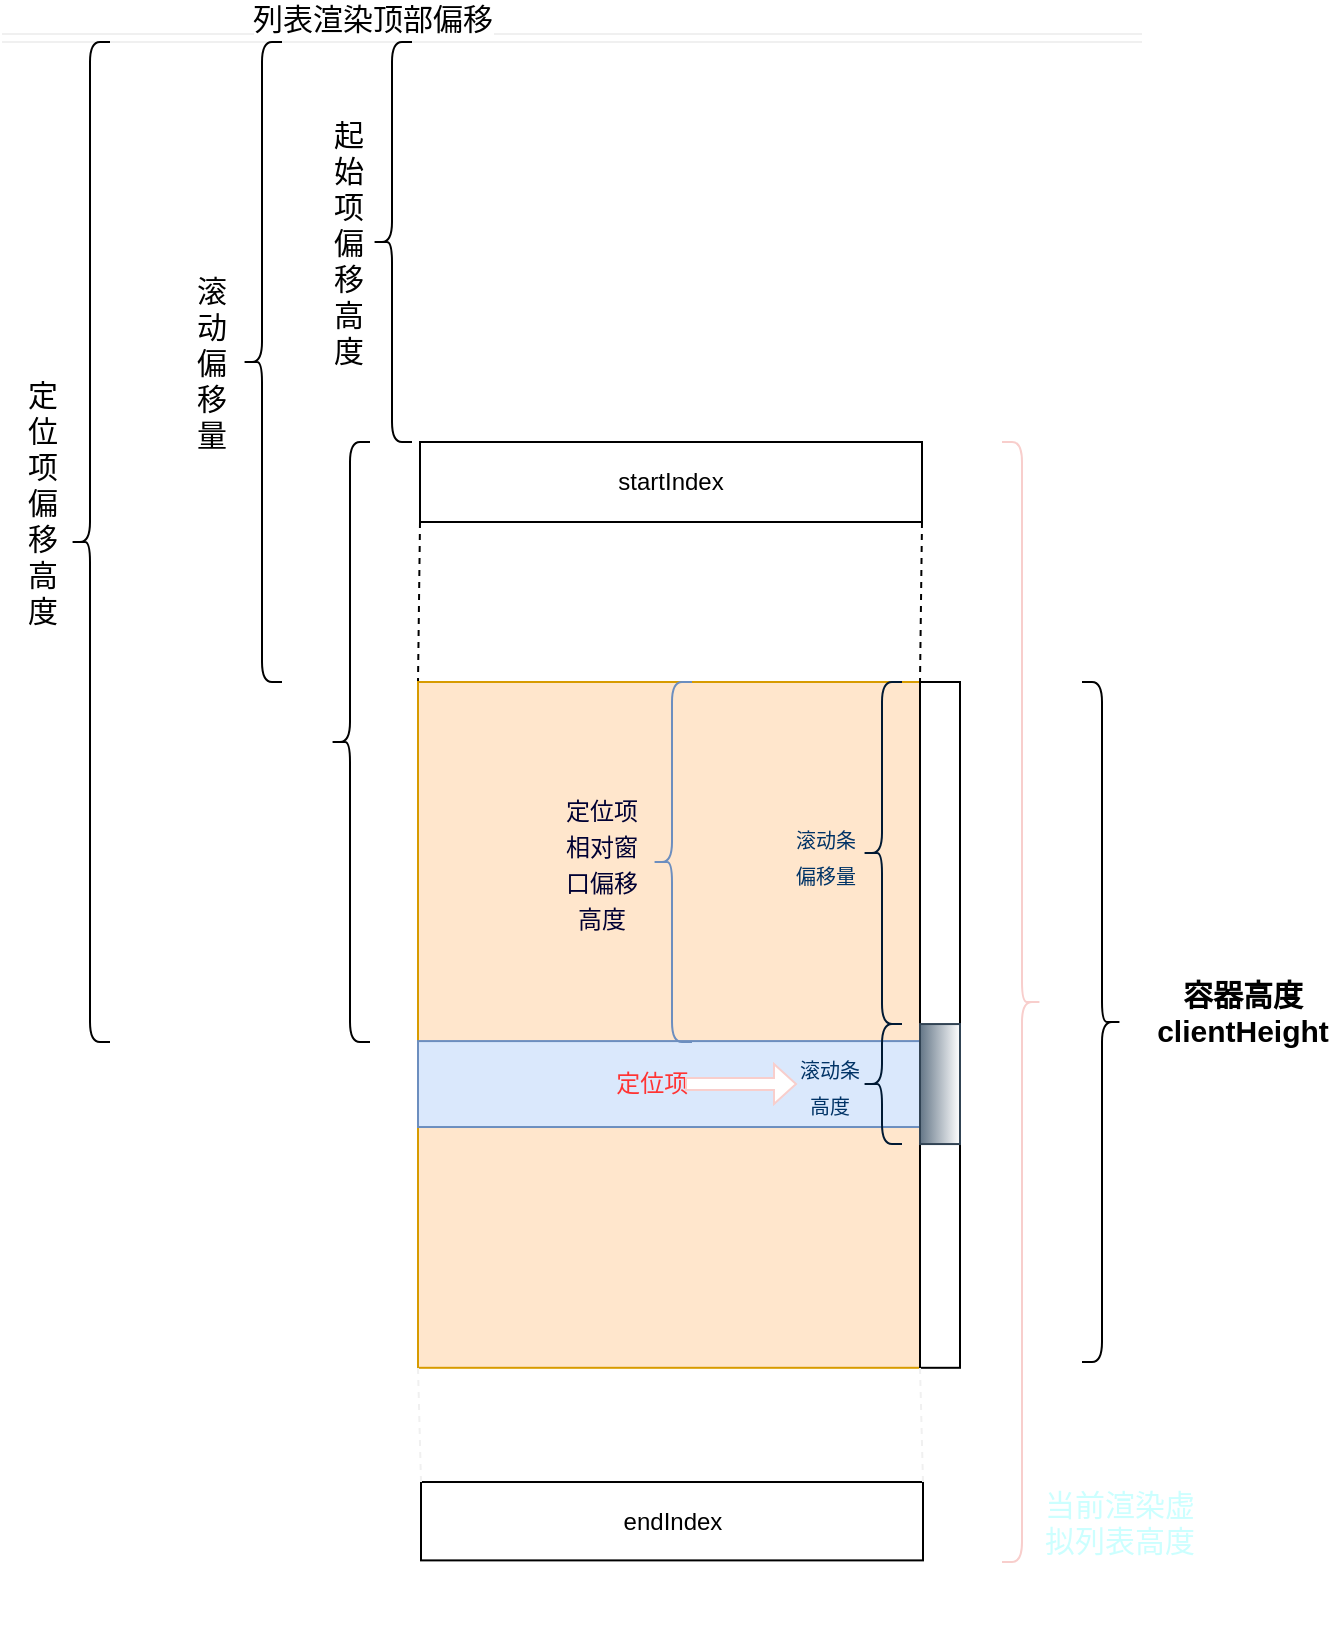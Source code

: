 <mxfile version="13.1.3">
    <diagram id="6hGFLwfOUW9BJ-s0fimq" name="Page-1">
        <mxGraphModel dx="1872" dy="2321" grid="1" gridSize="10" guides="1" tooltips="1" connect="1" arrows="1" fold="1" page="1" pageScale="1" pageWidth="827" pageHeight="1169" math="0" shadow="0">
            <root>
                <mxCell id="0"/>
                <mxCell id="1" parent="0"/>
                <mxCell id="12" value="" style="endArrow=none;dashed=1;html=1;entryX=0;entryY=0;entryDx=0;entryDy=0;exitX=0;exitY=1;exitDx=0;exitDy=0;" edge="1" parent="1" source="13" target="3">
                    <mxGeometry width="50" height="50" relative="1" as="geometry">
                        <mxPoint x="279" y="250" as="sourcePoint"/>
                        <mxPoint x="480" y="560" as="targetPoint"/>
                    </mxGeometry>
                </mxCell>
                <mxCell id="13" value="startIndex" style="rounded=0;whiteSpace=wrap;html=1;" vertex="1" parent="1">
                    <mxGeometry x="279" y="200" width="251" height="40" as="geometry"/>
                </mxCell>
                <mxCell id="14" value="" style="endArrow=none;dashed=1;html=1;entryX=1;entryY=0;entryDx=0;entryDy=0;exitX=1;exitY=1;exitDx=0;exitDy=0;" edge="1" parent="1" source="13" target="3">
                    <mxGeometry width="50" height="50" relative="1" as="geometry">
                        <mxPoint x="289" y="260" as="sourcePoint"/>
                        <mxPoint x="289" y="315" as="targetPoint"/>
                    </mxGeometry>
                </mxCell>
                <mxCell id="17" value="" style="group" vertex="1" connectable="0" parent="1">
                    <mxGeometry x="278" y="320" width="390" height="483" as="geometry"/>
                </mxCell>
                <mxCell id="3" value="" style="rounded=0;whiteSpace=wrap;html=1;fillColor=#ffe6cc;strokeColor=#d79b00;" parent="17" vertex="1">
                    <mxGeometry width="251" height="342.901" as="geometry"/>
                </mxCell>
                <mxCell id="7" value="&lt;font color=&quot;#ff3333&quot;&gt;定位项&amp;nbsp; &amp;nbsp; &amp;nbsp;&lt;/font&gt;" style="rounded=0;whiteSpace=wrap;html=1;fillColor=#dae8fc;strokeColor=#6c8ebf;" parent="17" vertex="1">
                    <mxGeometry y="179.545" width="251" height="42.964" as="geometry"/>
                </mxCell>
                <mxCell id="15" value="" style="rounded=0;whiteSpace=wrap;html=1;" vertex="1" parent="17">
                    <mxGeometry x="251" width="20" height="342.901" as="geometry"/>
                </mxCell>
                <mxCell id="16" value="" style="rounded=0;whiteSpace=wrap;html=1;fillColor=#647687;strokeColor=#314354;fontColor=#ffffff;gradientColor=#ffffff;gradientDirection=east;" vertex="1" parent="17">
                    <mxGeometry x="251" y="171.03" width="20" height="60" as="geometry"/>
                </mxCell>
                <mxCell id="23" style="edgeStyle=orthogonalEdgeStyle;rounded=0;orthogonalLoop=1;jettySize=auto;html=1;exitX=0.5;exitY=1;exitDx=0;exitDy=0;shadow=0;strokeColor=#F0F0F0;" edge="1" parent="17" source="3" target="3">
                    <mxGeometry relative="1" as="geometry"/>
                </mxCell>
                <mxCell id="18" value="endIndex" style="rounded=0;whiteSpace=wrap;html=1;" vertex="1" parent="17">
                    <mxGeometry x="1.5" y="400.003" width="251" height="39.189" as="geometry"/>
                </mxCell>
                <mxCell id="21" value="" style="endArrow=none;dashed=1;html=1;entryX=0;entryY=1;entryDx=0;entryDy=0;exitX=1;exitY=0;exitDx=0;exitDy=0;shadow=0;strokeColor=#F0F0F0;" edge="1" parent="17" source="18" target="15">
                    <mxGeometry width="50" height="50" relative="1" as="geometry">
                        <mxPoint x="241" y="541.783" as="sourcePoint"/>
                        <mxPoint x="291" y="492.797" as="targetPoint"/>
                    </mxGeometry>
                </mxCell>
                <mxCell id="22" value="" style="endArrow=none;dashed=1;html=1;entryX=0;entryY=1;entryDx=0;entryDy=0;exitX=0;exitY=0;exitDx=0;exitDy=0;shadow=0;strokeColor=#F0F0F0;" edge="1" parent="17" source="18" target="3">
                    <mxGeometry width="50" height="50" relative="1" as="geometry">
                        <mxPoint x="261" y="561.377" as="sourcePoint"/>
                        <mxPoint x="261" y="492.797" as="targetPoint"/>
                    </mxGeometry>
                </mxCell>
                <mxCell id="51" value="" style="shape=curlyBracket;whiteSpace=wrap;html=1;rounded=1;fontSize=15;align=center;fillColor=#dae8fc;strokeColor=#6c8ebf;" vertex="1" parent="17">
                    <mxGeometry x="117" width="20" height="180" as="geometry"/>
                </mxCell>
                <mxCell id="53" value="&lt;span style=&quot;color: rgb(0 , 0 , 51) ; font-size: 12px&quot;&gt;定位项相对窗口偏移高度&lt;/span&gt;" style="text;html=1;strokeColor=none;fillColor=none;align=center;verticalAlign=middle;whiteSpace=wrap;rounded=0;fontSize=15;" vertex="1" parent="17">
                    <mxGeometry x="72" y="40" width="40" height="100" as="geometry"/>
                </mxCell>
                <mxCell id="62" value="" style="shape=curlyBracket;whiteSpace=wrap;html=1;rounded=1;labelBackgroundColor=none;gradientColor=#ffffff;fontSize=15;fontColor=#003366;align=center;strokeColor=#001933;size=0.5;" vertex="1" parent="17">
                    <mxGeometry x="222" y="171.03" width="20" height="60" as="geometry"/>
                </mxCell>
                <mxCell id="63" value="&lt;font style=&quot;font-size: 10px&quot;&gt;滚动条高度&lt;/font&gt;" style="text;html=1;strokeColor=none;fillColor=none;align=center;verticalAlign=middle;whiteSpace=wrap;rounded=0;labelBackgroundColor=none;fontSize=15;fontColor=#003366;" vertex="1" parent="17">
                    <mxGeometry x="190" y="191.03" width="32" height="20" as="geometry"/>
                </mxCell>
                <mxCell id="64" value="" style="shape=curlyBracket;whiteSpace=wrap;html=1;rounded=1;labelBackgroundColor=none;strokeColor=#001933;gradientColor=#ffffff;fontSize=15;fontColor=#003366;align=center;" vertex="1" parent="17">
                    <mxGeometry x="222" width="20" height="171.03" as="geometry"/>
                </mxCell>
                <mxCell id="65" value="&lt;font style=&quot;font-size: 10px&quot;&gt;滚动条偏移量&lt;/font&gt;" style="text;html=1;strokeColor=none;fillColor=none;align=center;verticalAlign=middle;whiteSpace=wrap;rounded=0;labelBackgroundColor=none;fontSize=15;fontColor=#003366;" vertex="1" parent="17">
                    <mxGeometry x="186" y="65.52" width="36" height="40" as="geometry"/>
                </mxCell>
                <mxCell id="67" value="" style="shape=curlyBracket;whiteSpace=wrap;html=1;rounded=1;labelBackgroundColor=none;strokeColor=#F8CECC;gradientColor=#FFFFFF;fontSize=15;fontColor=#003366;align=center;direction=west;" vertex="1" parent="17">
                    <mxGeometry x="292" y="-120" width="20" height="560" as="geometry"/>
                </mxCell>
                <mxCell id="68" value="&lt;font color=&quot;#ccffff&quot;&gt;当前渲染虚拟列表高度&lt;/font&gt;" style="text;html=1;strokeColor=none;fillColor=none;align=center;verticalAlign=middle;whiteSpace=wrap;rounded=0;labelBackgroundColor=none;fontSize=15;fontColor=#003366;" vertex="1" parent="17">
                    <mxGeometry x="312" y="409.6" width="78" height="20" as="geometry"/>
                </mxCell>
                <mxCell id="69" value="" style="shape=singleArrow;direction=east;whiteSpace=wrap;html=1;labelBackgroundColor=none;strokeColor=#F8CECC;gradientColor=#FFFFFF;fontSize=15;fontColor=#003366;align=center;" vertex="1" parent="17">
                    <mxGeometry x="134" y="191.03" width="55" height="20" as="geometry"/>
                </mxCell>
                <mxCell id="24" value="" style="shape=curlyBracket;whiteSpace=wrap;html=1;rounded=1;gradientColor=#ffffff;direction=west;" vertex="1" parent="1">
                    <mxGeometry x="610" y="320" width="20" height="340" as="geometry"/>
                </mxCell>
                <mxCell id="26" value="容器高度&lt;br&gt;clientHeight" style="text;strokeColor=none;fillColor=none;html=1;fontSize=15;fontStyle=1;verticalAlign=middle;align=center;" vertex="1" parent="1">
                    <mxGeometry x="640" y="465" width="100" height="40" as="geometry"/>
                </mxCell>
                <mxCell id="27" value="" style="shape=link;html=1;shadow=0;strokeColor=#F0F0F0;fontSize=15;" edge="1" parent="1">
                    <mxGeometry width="50" height="50" relative="1" as="geometry">
                        <mxPoint x="70" y="-2" as="sourcePoint"/>
                        <mxPoint x="640" y="-2" as="targetPoint"/>
                    </mxGeometry>
                </mxCell>
                <mxCell id="28" value="列表渲染顶部偏移" style="edgeLabel;html=1;align=center;verticalAlign=middle;resizable=0;points=[];fontSize=15;" vertex="1" connectable="0" parent="27">
                    <mxGeometry x="-0.353" y="-3" relative="1" as="geometry">
                        <mxPoint y="-13" as="offset"/>
                    </mxGeometry>
                </mxCell>
                <mxCell id="34" value="&lt;pre style=&quot;line-height: 130%&quot;&gt;&lt;div&gt;&lt;br&gt;&lt;/div&gt;&lt;/pre&gt;" style="shape=curlyBracket;whiteSpace=wrap;html=1;rounded=1;gradientColor=#ffffff;fontSize=15;align=right;" vertex="1" parent="1">
                    <mxGeometry x="255" width="20" height="200" as="geometry"/>
                </mxCell>
                <mxCell id="38" value="起始项偏移高度" style="text;html=1;strokeColor=none;fillColor=none;align=center;verticalAlign=middle;whiteSpace=wrap;rounded=0;fontSize=15;" vertex="1" parent="1">
                    <mxGeometry x="230" y="40" width="27" height="120" as="geometry"/>
                </mxCell>
                <mxCell id="40" value="" style="shape=curlyBracket;whiteSpace=wrap;html=1;rounded=1;gradientColor=#ffffff;fontSize=15;" vertex="1" parent="1">
                    <mxGeometry x="190" width="20" height="320" as="geometry"/>
                </mxCell>
                <mxCell id="42" value="滚动偏移量" style="text;html=1;strokeColor=none;fillColor=none;align=center;verticalAlign=middle;whiteSpace=wrap;rounded=0;fontSize=15;" vertex="1" parent="1">
                    <mxGeometry x="160" y="100" width="30" height="120" as="geometry"/>
                </mxCell>
                <mxCell id="43" value="" style="shape=curlyBracket;whiteSpace=wrap;html=1;rounded=1;gradientColor=#ffffff;fontSize=15;" vertex="1" parent="1">
                    <mxGeometry x="104" width="20" height="500" as="geometry"/>
                </mxCell>
                <mxCell id="47" value="定位项偏移高度" style="text;html=1;strokeColor=none;fillColor=none;align=center;verticalAlign=middle;whiteSpace=wrap;rounded=0;fontSize=15;" vertex="1" parent="1">
                    <mxGeometry x="77" y="170" width="27" height="120" as="geometry"/>
                </mxCell>
                <mxCell id="49" value="" style="shape=curlyBracket;whiteSpace=wrap;html=1;rounded=1;gradientColor=#ffffff;fontSize=15;align=center;" vertex="1" parent="1">
                    <mxGeometry x="234" y="200" width="20" height="300" as="geometry"/>
                </mxCell>
                <mxCell id="55" value="&lt;span style=&quot;font-family: &amp;#34;menlo&amp;#34; , &amp;#34;monaco&amp;#34; , &amp;#34;consolas&amp;#34; , &amp;#34;courier new&amp;#34; , monospace ; font-size: 12px ; font-style: normal ; font-weight: 400 ; letter-spacing: normal ; text-indent: 0px ; text-transform: none ; word-spacing: 0px ; float: none ; display: inline&quot;&gt;起始项至定位项的高度&lt;br&gt;&lt;br&gt;&lt;/span&gt;" style="text;html=1;strokeColor=none;fillColor=none;align=center;verticalAlign=middle;whiteSpace=wrap;rounded=0;fontSize=15;labelBackgroundColor=none;fontColor=#FFFFFF;" vertex="1" parent="1">
                    <mxGeometry x="160" y="350" width="60" height="20" as="geometry"/>
                </mxCell>
            </root>
        </mxGraphModel>
    </diagram>
</mxfile>